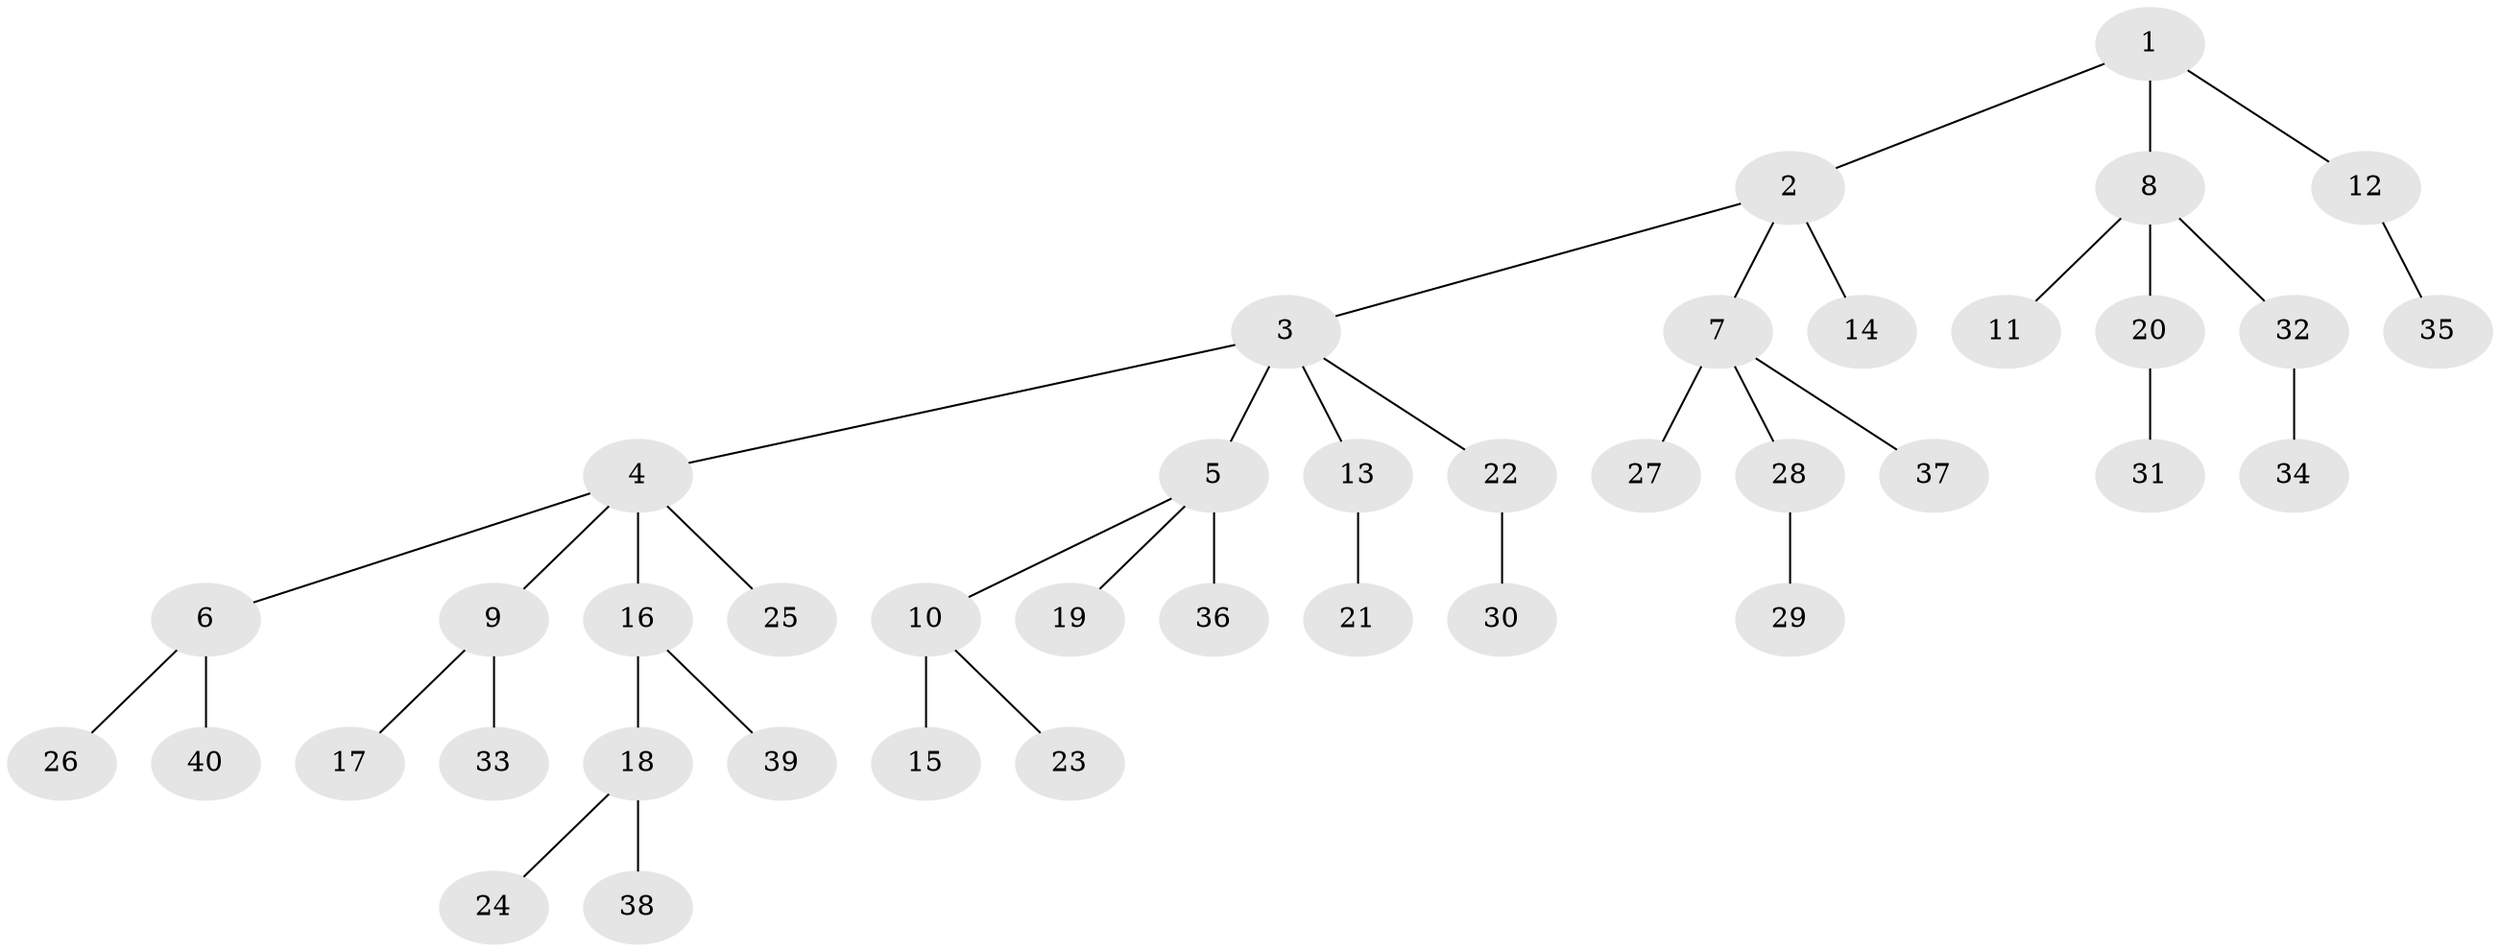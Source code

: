 // original degree distribution, {4: 0.06493506493506493, 5: 0.025974025974025976, 7: 0.012987012987012988, 6: 0.012987012987012988, 3: 0.11688311688311688, 2: 0.2987012987012987, 1: 0.4675324675324675}
// Generated by graph-tools (version 1.1) at 2025/51/03/04/25 22:51:44]
// undirected, 40 vertices, 39 edges
graph export_dot {
  node [color=gray90,style=filled];
  1;
  2;
  3;
  4;
  5;
  6;
  7;
  8;
  9;
  10;
  11;
  12;
  13;
  14;
  15;
  16;
  17;
  18;
  19;
  20;
  21;
  22;
  23;
  24;
  25;
  26;
  27;
  28;
  29;
  30;
  31;
  32;
  33;
  34;
  35;
  36;
  37;
  38;
  39;
  40;
  1 -- 2 [weight=1.0];
  1 -- 8 [weight=1.0];
  1 -- 12 [weight=1.0];
  2 -- 3 [weight=1.0];
  2 -- 7 [weight=1.0];
  2 -- 14 [weight=1.0];
  3 -- 4 [weight=1.0];
  3 -- 5 [weight=2.0];
  3 -- 13 [weight=1.0];
  3 -- 22 [weight=1.0];
  4 -- 6 [weight=1.0];
  4 -- 9 [weight=1.0];
  4 -- 16 [weight=1.0];
  4 -- 25 [weight=1.0];
  5 -- 10 [weight=1.0];
  5 -- 19 [weight=1.0];
  5 -- 36 [weight=1.0];
  6 -- 26 [weight=1.0];
  6 -- 40 [weight=1.0];
  7 -- 27 [weight=1.0];
  7 -- 28 [weight=1.0];
  7 -- 37 [weight=1.0];
  8 -- 11 [weight=1.0];
  8 -- 20 [weight=1.0];
  8 -- 32 [weight=1.0];
  9 -- 17 [weight=1.0];
  9 -- 33 [weight=1.0];
  10 -- 15 [weight=2.0];
  10 -- 23 [weight=1.0];
  12 -- 35 [weight=1.0];
  13 -- 21 [weight=1.0];
  16 -- 18 [weight=1.0];
  16 -- 39 [weight=1.0];
  18 -- 24 [weight=1.0];
  18 -- 38 [weight=2.0];
  20 -- 31 [weight=1.0];
  22 -- 30 [weight=3.0];
  28 -- 29 [weight=2.0];
  32 -- 34 [weight=1.0];
}
